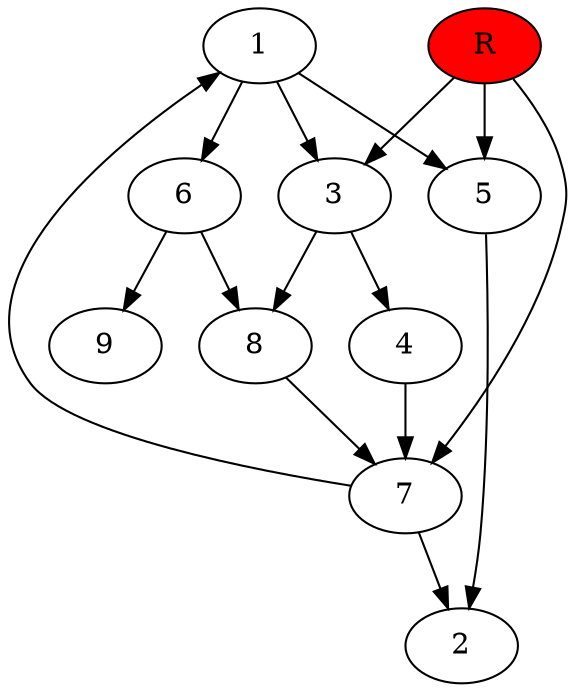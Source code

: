 digraph prb4913 {
	1
	2
	3
	4
	5
	6
	7
	8
	R [fillcolor="#ff0000" style=filled]
	1 -> 3
	1 -> 5
	1 -> 6
	3 -> 4
	3 -> 8
	4 -> 7
	5 -> 2
	6 -> 8
	6 -> 9
	7 -> 1
	7 -> 2
	8 -> 7
	R -> 3
	R -> 5
	R -> 7
}
